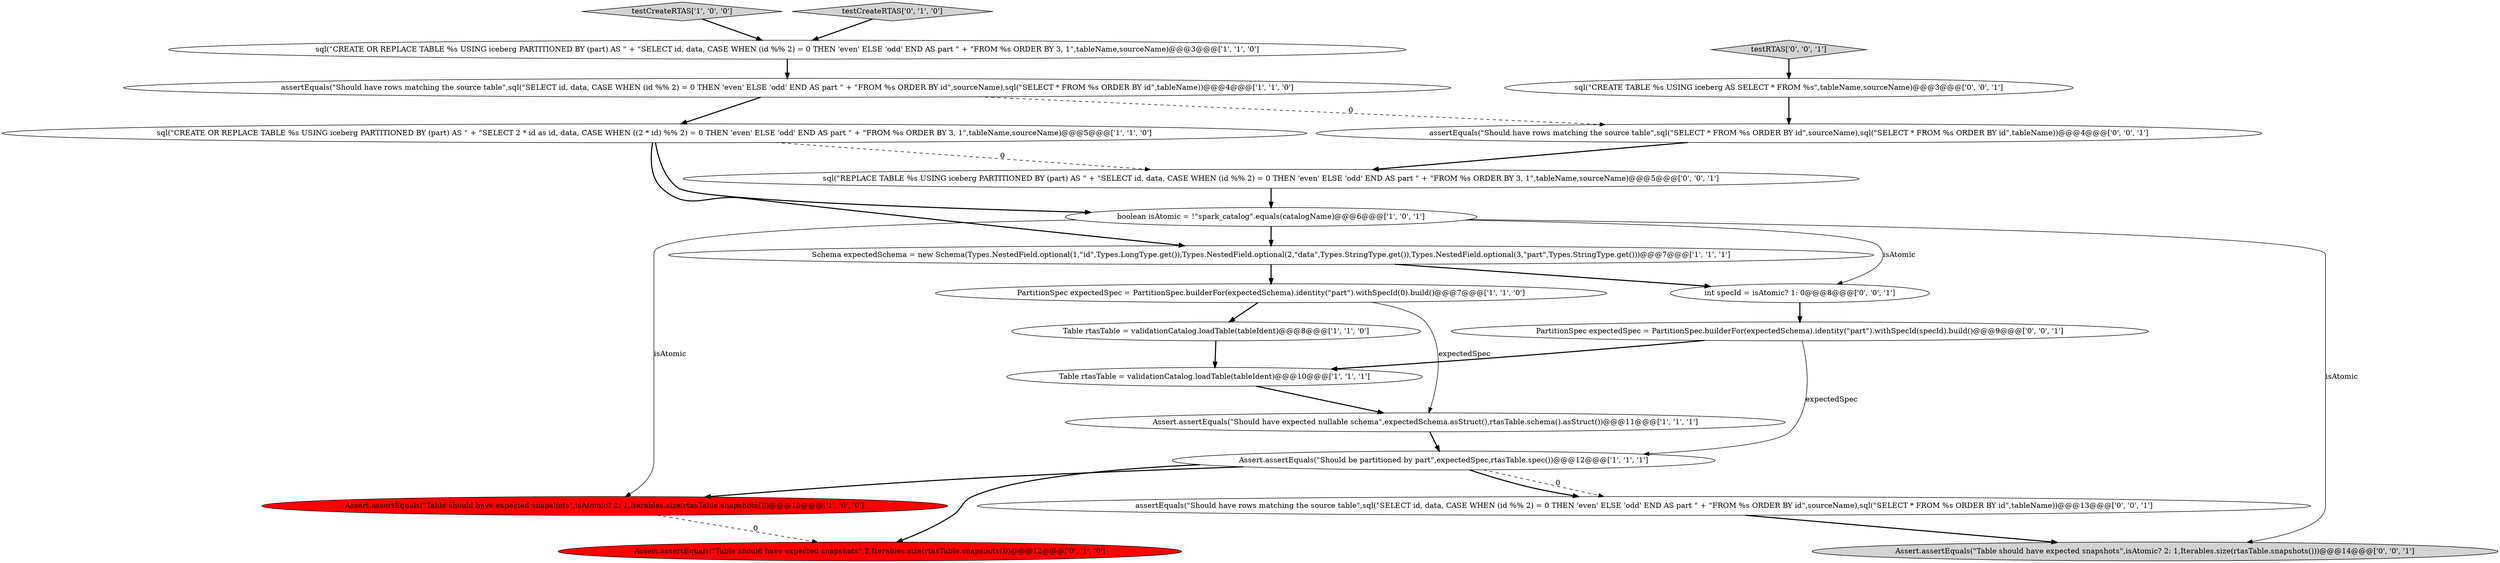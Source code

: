 digraph {
2 [style = filled, label = "PartitionSpec expectedSpec = PartitionSpec.builderFor(expectedSchema).identity(\"part\").withSpecId(0).build()@@@7@@@['1', '1', '0']", fillcolor = white, shape = ellipse image = "AAA0AAABBB1BBB"];
16 [style = filled, label = "PartitionSpec expectedSpec = PartitionSpec.builderFor(expectedSchema).identity(\"part\").withSpecId(specId).build()@@@9@@@['0', '0', '1']", fillcolor = white, shape = ellipse image = "AAA0AAABBB3BBB"];
17 [style = filled, label = "sql(\"CREATE TABLE %s USING iceberg AS SELECT * FROM %s\",tableName,sourceName)@@@3@@@['0', '0', '1']", fillcolor = white, shape = ellipse image = "AAA0AAABBB3BBB"];
14 [style = filled, label = "int specId = isAtomic? 1: 0@@@8@@@['0', '0', '1']", fillcolor = white, shape = ellipse image = "AAA0AAABBB3BBB"];
1 [style = filled, label = "Assert.assertEquals(\"Should have expected nullable schema\",expectedSchema.asStruct(),rtasTable.schema().asStruct())@@@11@@@['1', '1', '1']", fillcolor = white, shape = ellipse image = "AAA0AAABBB1BBB"];
10 [style = filled, label = "Assert.assertEquals(\"Table should have expected snapshots\",isAtomic? 2: 1,Iterables.size(rtasTable.snapshots()))@@@13@@@['1', '0', '0']", fillcolor = red, shape = ellipse image = "AAA1AAABBB1BBB"];
5 [style = filled, label = "testCreateRTAS['1', '0', '0']", fillcolor = lightgray, shape = diamond image = "AAA0AAABBB1BBB"];
15 [style = filled, label = "Assert.assertEquals(\"Table should have expected snapshots\",isAtomic? 2: 1,Iterables.size(rtasTable.snapshots()))@@@14@@@['0', '0', '1']", fillcolor = lightgray, shape = ellipse image = "AAA0AAABBB3BBB"];
3 [style = filled, label = "sql(\"CREATE OR REPLACE TABLE %s USING iceberg PARTITIONED BY (part) AS \" + \"SELECT 2 * id as id, data, CASE WHEN ((2 * id) %% 2) = 0 THEN 'even' ELSE 'odd' END AS part \" + \"FROM %s ORDER BY 3, 1\",tableName,sourceName)@@@5@@@['1', '1', '0']", fillcolor = white, shape = ellipse image = "AAA0AAABBB1BBB"];
13 [style = filled, label = "testCreateRTAS['0', '1', '0']", fillcolor = lightgray, shape = diamond image = "AAA0AAABBB2BBB"];
11 [style = filled, label = "Schema expectedSchema = new Schema(Types.NestedField.optional(1,\"id\",Types.LongType.get()),Types.NestedField.optional(2,\"data\",Types.StringType.get()),Types.NestedField.optional(3,\"part\",Types.StringType.get()))@@@7@@@['1', '1', '1']", fillcolor = white, shape = ellipse image = "AAA0AAABBB1BBB"];
9 [style = filled, label = "Assert.assertEquals(\"Should be partitioned by part\",expectedSpec,rtasTable.spec())@@@12@@@['1', '1', '1']", fillcolor = white, shape = ellipse image = "AAA0AAABBB1BBB"];
8 [style = filled, label = "Table rtasTable = validationCatalog.loadTable(tableIdent)@@@8@@@['1', '1', '0']", fillcolor = white, shape = ellipse image = "AAA0AAABBB1BBB"];
4 [style = filled, label = "sql(\"CREATE OR REPLACE TABLE %s USING iceberg PARTITIONED BY (part) AS \" + \"SELECT id, data, CASE WHEN (id %% 2) = 0 THEN 'even' ELSE 'odd' END AS part \" + \"FROM %s ORDER BY 3, 1\",tableName,sourceName)@@@3@@@['1', '1', '0']", fillcolor = white, shape = ellipse image = "AAA0AAABBB1BBB"];
0 [style = filled, label = "Table rtasTable = validationCatalog.loadTable(tableIdent)@@@10@@@['1', '1', '1']", fillcolor = white, shape = ellipse image = "AAA0AAABBB1BBB"];
20 [style = filled, label = "assertEquals(\"Should have rows matching the source table\",sql(\"SELECT id, data, CASE WHEN (id %% 2) = 0 THEN 'even' ELSE 'odd' END AS part \" + \"FROM %s ORDER BY id\",sourceName),sql(\"SELECT * FROM %s ORDER BY id\",tableName))@@@13@@@['0', '0', '1']", fillcolor = white, shape = ellipse image = "AAA0AAABBB3BBB"];
21 [style = filled, label = "testRTAS['0', '0', '1']", fillcolor = lightgray, shape = diamond image = "AAA0AAABBB3BBB"];
18 [style = filled, label = "sql(\"REPLACE TABLE %s USING iceberg PARTITIONED BY (part) AS \" + \"SELECT id, data, CASE WHEN (id %% 2) = 0 THEN 'even' ELSE 'odd' END AS part \" + \"FROM %s ORDER BY 3, 1\",tableName,sourceName)@@@5@@@['0', '0', '1']", fillcolor = white, shape = ellipse image = "AAA0AAABBB3BBB"];
7 [style = filled, label = "assertEquals(\"Should have rows matching the source table\",sql(\"SELECT id, data, CASE WHEN (id %% 2) = 0 THEN 'even' ELSE 'odd' END AS part \" + \"FROM %s ORDER BY id\",sourceName),sql(\"SELECT * FROM %s ORDER BY id\",tableName))@@@4@@@['1', '1', '0']", fillcolor = white, shape = ellipse image = "AAA0AAABBB1BBB"];
12 [style = filled, label = "Assert.assertEquals(\"Table should have expected snapshots\",2,Iterables.size(rtasTable.snapshots()))@@@12@@@['0', '1', '0']", fillcolor = red, shape = ellipse image = "AAA1AAABBB2BBB"];
19 [style = filled, label = "assertEquals(\"Should have rows matching the source table\",sql(\"SELECT * FROM %s ORDER BY id\",sourceName),sql(\"SELECT * FROM %s ORDER BY id\",tableName))@@@4@@@['0', '0', '1']", fillcolor = white, shape = ellipse image = "AAA0AAABBB3BBB"];
6 [style = filled, label = "boolean isAtomic = !\"spark_catalog\".equals(catalogName)@@@6@@@['1', '0', '1']", fillcolor = white, shape = ellipse image = "AAA0AAABBB1BBB"];
14->16 [style = bold, label=""];
9->20 [style = dashed, label="0"];
6->10 [style = solid, label="isAtomic"];
16->0 [style = bold, label=""];
19->18 [style = bold, label=""];
11->14 [style = bold, label=""];
3->18 [style = dashed, label="0"];
10->12 [style = dashed, label="0"];
3->11 [style = bold, label=""];
3->6 [style = bold, label=""];
6->14 [style = solid, label="isAtomic"];
9->20 [style = bold, label=""];
9->10 [style = bold, label=""];
16->9 [style = solid, label="expectedSpec"];
17->19 [style = bold, label=""];
11->2 [style = bold, label=""];
7->3 [style = bold, label=""];
4->7 [style = bold, label=""];
1->9 [style = bold, label=""];
8->0 [style = bold, label=""];
2->1 [style = solid, label="expectedSpec"];
6->15 [style = solid, label="isAtomic"];
18->6 [style = bold, label=""];
7->19 [style = dashed, label="0"];
0->1 [style = bold, label=""];
6->11 [style = bold, label=""];
5->4 [style = bold, label=""];
9->12 [style = bold, label=""];
20->15 [style = bold, label=""];
21->17 [style = bold, label=""];
2->8 [style = bold, label=""];
13->4 [style = bold, label=""];
}
